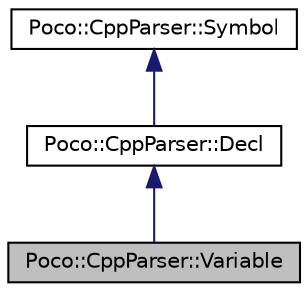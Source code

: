 digraph "Poco::CppParser::Variable"
{
 // LATEX_PDF_SIZE
  edge [fontname="Helvetica",fontsize="10",labelfontname="Helvetica",labelfontsize="10"];
  node [fontname="Helvetica",fontsize="10",shape=record];
  Node1 [label="Poco::CppParser::Variable",height=0.2,width=0.4,color="black", fillcolor="grey75", style="filled", fontcolor="black",tooltip="This class represents (member) variable declaration."];
  Node2 -> Node1 [dir="back",color="midnightblue",fontsize="10",style="solid"];
  Node2 [label="Poco::CppParser::Decl",height=0.2,width=0.4,color="black", fillcolor="white", style="filled",URL="$classPoco_1_1CppParser_1_1Decl.html",tooltip=" "];
  Node3 -> Node2 [dir="back",color="midnightblue",fontsize="10",style="solid"];
  Node3 [label="Poco::CppParser::Symbol",height=0.2,width=0.4,color="black", fillcolor="white", style="filled",URL="$classPoco_1_1CppParser_1_1Symbol.html",tooltip=" "];
}
